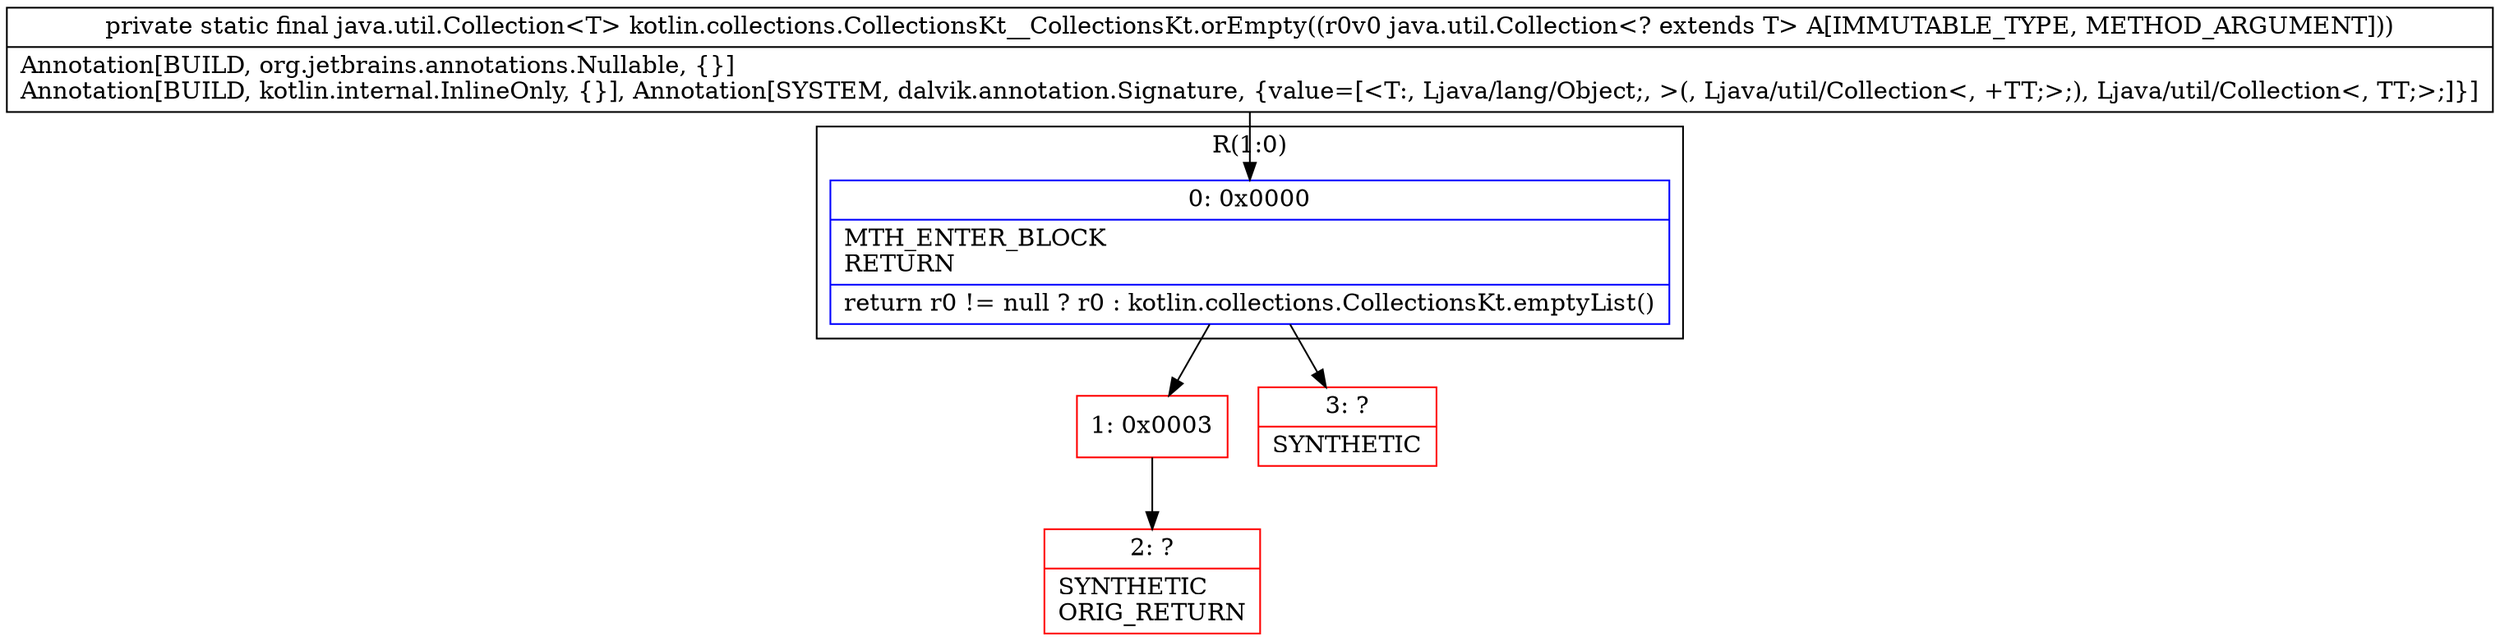 digraph "CFG forkotlin.collections.CollectionsKt__CollectionsKt.orEmpty(Ljava\/util\/Collection;)Ljava\/util\/Collection;" {
subgraph cluster_Region_1787319722 {
label = "R(1:0)";
node [shape=record,color=blue];
Node_0 [shape=record,label="{0\:\ 0x0000|MTH_ENTER_BLOCK\lRETURN\l|return r0 != null ? r0 : kotlin.collections.CollectionsKt.emptyList()\l}"];
}
Node_1 [shape=record,color=red,label="{1\:\ 0x0003}"];
Node_2 [shape=record,color=red,label="{2\:\ ?|SYNTHETIC\lORIG_RETURN\l}"];
Node_3 [shape=record,color=red,label="{3\:\ ?|SYNTHETIC\l}"];
MethodNode[shape=record,label="{private static final java.util.Collection\<T\> kotlin.collections.CollectionsKt__CollectionsKt.orEmpty((r0v0 java.util.Collection\<? extends T\> A[IMMUTABLE_TYPE, METHOD_ARGUMENT]))  | Annotation[BUILD, org.jetbrains.annotations.Nullable, \{\}]\lAnnotation[BUILD, kotlin.internal.InlineOnly, \{\}], Annotation[SYSTEM, dalvik.annotation.Signature, \{value=[\<T:, Ljava\/lang\/Object;, \>(, Ljava\/util\/Collection\<, +TT;\>;), Ljava\/util\/Collection\<, TT;\>;]\}]\l}"];
MethodNode -> Node_0;
Node_0 -> Node_1;
Node_0 -> Node_3;
Node_1 -> Node_2;
}


